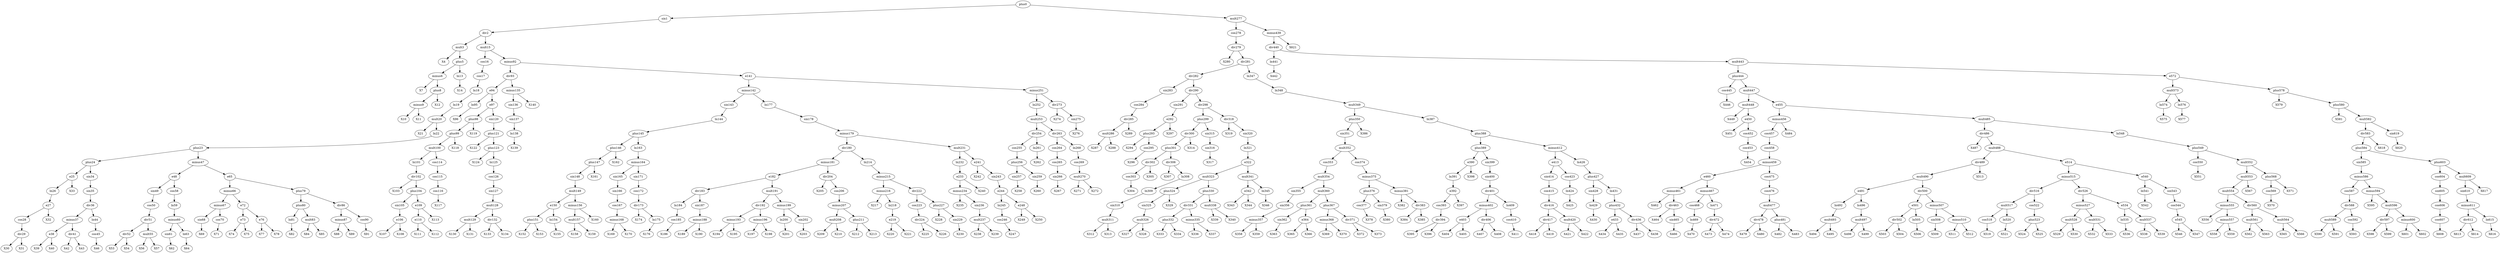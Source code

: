 digraph T {
	mult3 -> X4
	minus6 -> X7
	minus9 -> X10
	minus9 -> X11
	plus8 -> minus9
	plus8 -> X12
	minus6 -> plus8
	plus5 -> minus6
	ln13 -> X14
	plus5 -> ln13
	mult3 -> plus5
	div2 -> mult3
	mult20 -> X21
	div29 -> X30
	div29 -> X31
	cos28 -> div29
	e27 -> cos28
	e27 -> X32
	ln26 -> e27
	e25 -> ln26
	e25 -> X33
	plus24 -> e25
	e38 -> X39
	e38 -> X40
	minus37 -> e38
	div41 -> X42
	div41 -> X43
	minus37 -> div41
	div36 -> minus37
	cos45 -> X46
	ln44 -> cos45
	div36 -> ln44
	sin35 -> div36
	sin34 -> sin35
	plus24 -> sin34
	plus23 -> plus24
	div52 -> X53
	div52 -> X54
	div51 -> div52
	mult55 -> X56
	mult55 -> X57
	div51 -> mult55
	cos50 -> div51
	sin49 -> cos50
	e48 -> sin49
	sin61 -> X62
	minus60 -> sin61
	ln63 -> X64
	minus60 -> ln63
	ln59 -> minus60
	cos58 -> ln59
	e48 -> cos58
	minus47 -> e48
	sin68 -> X69
	minus67 -> sin68
	cos70 -> X71
	minus67 -> cos70
	minus66 -> minus67
	e73 -> X74
	e73 -> X75
	e72 -> e73
	e76 -> X77
	e76 -> X78
	e72 -> e76
	minus66 -> e72
	e65 -> minus66
	ln81 -> X82
	plus80 -> ln81
	mult83 -> X84
	mult83 -> X85
	plus80 -> mult83
	plus79 -> plus80
	minus87 -> X88
	minus87 -> X89
	div86 -> minus87
	cos90 -> X91
	div86 -> cos90
	plus79 -> div86
	e65 -> plus79
	minus47 -> e65
	plus23 -> minus47
	ln22 -> plus23
	mult20 -> ln22
	ln19 -> mult20
	ln18 -> ln19
	cos17 -> ln18
	cos16 -> cos17
	mult15 -> cos16
	ln95 -> X96
	e94 -> ln95
	div102 -> X103
	e106 -> X107
	e106 -> X108
	sin105 -> e106
	plus104 -> sin105
	e110 -> X111
	e110 -> X112
	e109 -> e110
	e109 -> X113
	plus104 -> e109
	div102 -> plus104
	ln101 -> div102
	mult100 -> ln101
	cos116 -> X117
	cos115 -> cos116
	cos114 -> cos115
	mult100 -> cos114
	plus99 -> mult100
	plus99 -> X118
	plus98 -> plus99
	plus98 -> X119
	e97 -> plus98
	plus121 -> X122
	plus123 -> X124
	mult129 -> X130
	mult129 -> X131
	mult128 -> mult129
	div132 -> X133
	div132 -> X134
	mult128 -> div132
	sin127 -> mult128
	cos126 -> sin127
	ln125 -> cos126
	plus123 -> ln125
	plus121 -> plus123
	sin120 -> plus121
	e97 -> sin120
	e94 -> e97
	div93 -> e94
	ln138 -> X139
	sin137 -> ln138
	sin136 -> sin137
	minus135 -> sin136
	minus135 -> X140
	div93 -> minus135
	minus92 -> div93
	plus151 -> X152
	plus151 -> X153
	e150 -> plus151
	ln154 -> X155
	e150 -> ln154
	mult149 -> e150
	mult157 -> X158
	mult157 -> X159
	minus156 -> mult157
	minus156 -> X160
	mult149 -> minus156
	sin148 -> mult149
	plus147 -> sin148
	plus147 -> X161
	plus146 -> plus147
	plus146 -> X162
	plus145 -> plus146
	minus168 -> X169
	minus168 -> X170
	cos167 -> minus168
	sin166 -> cos167
	sin165 -> sin166
	minus164 -> sin165
	div173 -> X174
	ln175 -> X176
	div173 -> ln175
	cos172 -> div173
	sin171 -> cos172
	minus164 -> sin171
	ln163 -> minus164
	plus145 -> ln163
	ln144 -> plus145
	sin143 -> ln144
	minus142 -> sin143
	cos185 -> X186
	ln184 -> cos185
	div183 -> ln184
	minus188 -> X189
	minus188 -> X190
	sin187 -> minus188
	div183 -> sin187
	e182 -> div183
	minus193 -> X194
	minus193 -> X195
	div192 -> minus193
	minus196 -> X197
	minus196 -> X198
	div192 -> minus196
	mult191 -> div192
	ln200 -> X201
	minus199 -> ln200
	sin202 -> X203
	minus199 -> sin202
	mult191 -> minus199
	e182 -> mult191
	minus181 -> e182
	div204 -> X205
	mult208 -> X209
	mult208 -> X210
	minus207 -> mult208
	plus211 -> X212
	plus211 -> X213
	minus207 -> plus211
	cos206 -> minus207
	div204 -> cos206
	minus181 -> div204
	div180 -> minus181
	minus216 -> X217
	e219 -> X220
	e219 -> X221
	ln218 -> e219
	minus216 -> ln218
	minus215 -> minus216
	div224 -> X225
	div224 -> X226
	cos223 -> div224
	div222 -> cos223
	plus227 -> X228
	sin229 -> X230
	plus227 -> sin229
	div222 -> plus227
	minus215 -> div222
	ln214 -> minus215
	div180 -> ln214
	minus179 -> div180
	minus234 -> X235
	mult237 -> X238
	mult237 -> X239
	sin236 -> mult237
	minus234 -> sin236
	e233 -> minus234
	e233 -> X240
	ln232 -> e233
	mult231 -> ln232
	e241 -> X242
	cos246 -> X247
	ln245 -> cos246
	e244 -> ln245
	e248 -> X249
	e248 -> X250
	e244 -> e248
	sin243 -> e244
	e241 -> sin243
	mult231 -> e241
	minus179 -> mult231
	sin178 -> minus179
	ln177 -> sin178
	minus142 -> ln177
	e141 -> minus142
	sin257 -> X258
	plus256 -> sin257
	sin259 -> X260
	plus256 -> sin259
	cos255 -> plus256
	div254 -> cos255
	ln261 -> X262
	div254 -> ln261
	mult253 -> div254
	sin266 -> X267
	cos265 -> sin266
	cos264 -> cos265
	div263 -> cos264
	mult270 -> X271
	mult270 -> X272
	cos269 -> mult270
	ln268 -> cos269
	div263 -> ln268
	mult253 -> div263
	ln252 -> mult253
	minus251 -> ln252
	div273 -> X274
	sin275 -> X276
	div273 -> sin275
	minus251 -> div273
	e141 -> minus251
	minus92 -> e141
	mult15 -> minus92
	div2 -> mult15
	sin1 -> div2
	plus0 -> sin1
	div279 -> X280
	mult286 -> X287
	mult286 -> X288
	div285 -> mult286
	div285 -> X289
	cos284 -> div285
	sin283 -> cos284
	div282 -> sin283
	plus293 -> X294
	cos295 -> X296
	plus293 -> cos295
	e292 -> plus293
	e292 -> X297
	sin291 -> e292
	div290 -> sin291
	cos303 -> X304
	div302 -> cos303
	div302 -> X305
	plus301 -> div302
	div306 -> X307
	mult311 -> X312
	mult311 -> X313
	sin310 -> mult311
	ln309 -> sin310
	ln308 -> ln309
	div306 -> ln308
	plus301 -> div306
	div300 -> plus301
	div300 -> X314
	plus299 -> div300
	sin316 -> X317
	sin315 -> sin316
	plus299 -> sin315
	div298 -> plus299
	div318 -> X319
	mult326 -> X327
	mult326 -> X328
	sin325 -> mult326
	plus324 -> sin325
	plus324 -> X329
	mult323 -> plus324
	plus332 -> X333
	plus332 -> X334
	div331 -> plus332
	minus335 -> X336
	minus335 -> X337
	div331 -> minus335
	plus330 -> div331
	mult338 -> X339
	mult338 -> X340
	plus330 -> mult338
	mult323 -> plus330
	e322 -> mult323
	e342 -> X343
	e342 -> X344
	mult341 -> e342
	ln345 -> X346
	mult341 -> ln345
	e322 -> mult341
	ln321 -> e322
	sin320 -> ln321
	div318 -> sin320
	div298 -> div318
	div290 -> div298
	div282 -> div290
	div281 -> div282
	minus357 -> X358
	minus357 -> X359
	sin356 -> minus357
	sin355 -> sin356
	mult354 -> sin355
	sin362 -> X363
	plus361 -> sin362
	e364 -> X365
	e364 -> X366
	plus361 -> e364
	mult360 -> plus361
	minus368 -> X369
	minus368 -> X370
	plus367 -> minus368
	div371 -> X372
	div371 -> X373
	plus367 -> div371
	mult360 -> plus367
	mult354 -> mult360
	cos353 -> mult354
	mult352 -> cos353
	cos377 -> X378
	plus376 -> cos377
	sin379 -> X380
	plus376 -> sin379
	minus375 -> plus376
	minus381 -> X382
	div383 -> X384
	div383 -> X385
	minus381 -> div383
	minus375 -> minus381
	cos374 -> minus375
	mult352 -> cos374
	sin351 -> mult352
	plus350 -> sin351
	plus350 -> X386
	mult349 -> plus350
	div394 -> X395
	div394 -> X396
	cos393 -> div394
	e392 -> cos393
	e392 -> X397
	ln391 -> e392
	e390 -> ln391
	e390 -> X398
	plus389 -> e390
	e403 -> X404
	e403 -> X405
	minus402 -> e403
	div406 -> X407
	div406 -> X408
	minus402 -> div406
	div401 -> minus402
	cos410 -> X411
	ln409 -> cos410
	div401 -> ln409
	sin400 -> div401
	sin399 -> sin400
	plus389 -> sin399
	plus388 -> plus389
	div417 -> X418
	div417 -> X419
	div416 -> div417
	mult420 -> X421
	mult420 -> X422
	div416 -> mult420
	cos415 -> div416
	sin414 -> cos415
	e413 -> sin414
	ln424 -> X425
	cos423 -> ln424
	e413 -> cos423
	minus412 -> e413
	ln429 -> X430
	sin428 -> ln429
	plus427 -> sin428
	e433 -> X434
	e433 -> X435
	plus432 -> e433
	div436 -> X437
	div436 -> X438
	plus432 -> div436
	ln431 -> plus432
	plus427 -> ln431
	ln426 -> plus427
	minus412 -> ln426
	plus388 -> minus412
	ln387 -> plus388
	mult349 -> ln387
	ln348 -> mult349
	ln347 -> ln348
	div281 -> ln347
	div279 -> div281
	cos278 -> div279
	mult277 -> cos278
	ln441 -> X442
	div440 -> ln441
	cos445 -> X446
	plus444 -> cos445
	mult448 -> X449
	e450 -> X451
	cos453 -> X454
	cos452 -> cos453
	e450 -> cos452
	mult448 -> e450
	mult447 -> mult448
	minus461 -> X462
	div463 -> X464
	sin465 -> X466
	div463 -> sin465
	minus461 -> div463
	e460 -> minus461
	ln469 -> X470
	cos468 -> ln469
	minus467 -> cos468
	div472 -> X473
	div472 -> X474
	ln471 -> div472
	minus467 -> ln471
	e460 -> minus467
	minus459 -> e460
	div478 -> X479
	div478 -> X480
	mult477 -> div478
	plus481 -> X482
	plus481 -> X483
	mult477 -> plus481
	cos476 -> mult477
	cos475 -> cos476
	minus459 -> cos475
	cos458 -> minus459
	cos457 -> cos458
	minus456 -> cos457
	minus456 -> X484
	e455 -> minus456
	div486 -> X487
	mult493 -> X494
	mult493 -> X495
	ln492 -> mult493
	e491 -> ln492
	mult497 -> X498
	mult497 -> X499
	ln496 -> mult497
	e491 -> ln496
	mult490 -> e491
	div502 -> X503
	div502 -> X504
	e501 -> div502
	ln505 -> X506
	e501 -> ln505
	div500 -> e501
	sin508 -> X509
	minus507 -> sin508
	minus510 -> X511
	minus510 -> X512
	minus507 -> minus510
	div500 -> minus507
	mult490 -> div500
	div489 -> mult490
	div489 -> X513
	mult488 -> div489
	cos518 -> X519
	mult517 -> cos518
	ln520 -> X521
	mult517 -> ln520
	div516 -> mult517
	plus523 -> X524
	plus523 -> X525
	cos522 -> plus523
	div516 -> cos522
	minus515 -> div516
	mult528 -> X529
	mult528 -> X530
	minus527 -> mult528
	mult531 -> X532
	mult531 -> X533
	minus527 -> mult531
	div526 -> minus527
	ln535 -> X536
	e534 -> ln535
	mult537 -> X538
	mult537 -> X539
	e534 -> mult537
	div526 -> e534
	minus515 -> div526
	e514 -> minus515
	ln541 -> X542
	e540 -> ln541
	e545 -> X546
	e545 -> X547
	cos544 -> e545
	sin543 -> cos544
	e540 -> sin543
	e514 -> e540
	mult488 -> e514
	div486 -> mult488
	mult485 -> div486
	cos550 -> X551
	plus549 -> cos550
	minus555 -> X556
	minus557 -> X558
	minus557 -> X559
	minus555 -> minus557
	mult554 -> minus555
	mult561 -> X562
	mult561 -> X563
	div560 -> mult561
	mult564 -> X565
	mult564 -> X566
	div560 -> mult564
	mult554 -> div560
	mult553 -> mult554
	mult553 -> X567
	mult552 -> mult553
	cos569 -> X570
	plus568 -> cos569
	plus568 -> X571
	mult552 -> plus568
	plus549 -> mult552
	ln548 -> plus549
	mult485 -> ln548
	e455 -> mult485
	mult447 -> e455
	plus444 -> mult447
	mult443 -> plus444
	ln574 -> X575
	mult573 -> ln574
	ln576 -> X577
	mult573 -> ln576
	e572 -> mult573
	plus578 -> X579
	plus580 -> X581
	mult589 -> X590
	mult589 -> X591
	div588 -> mult589
	cos592 -> X593
	div588 -> cos592
	cos587 -> div588
	minus586 -> cos587
	minus594 -> X595
	div597 -> X598
	div597 -> X599
	mult596 -> div597
	minus600 -> X601
	minus600 -> X602
	mult596 -> minus600
	minus594 -> mult596
	minus586 -> minus594
	sin585 -> minus586
	plus584 -> sin585
	cos607 -> X608
	cos606 -> cos607
	sin605 -> cos606
	cos604 -> sin605
	plus603 -> cos604
	div612 -> X613
	div612 -> X614
	minus611 -> div612
	ln615 -> X616
	minus611 -> ln615
	sin610 -> minus611
	mult609 -> sin610
	mult609 -> X617
	plus603 -> mult609
	plus584 -> plus603
	div583 -> plus584
	div583 -> X618
	mult582 -> div583
	sin619 -> X620
	mult582 -> sin619
	plus580 -> mult582
	plus578 -> plus580
	e572 -> plus578
	mult443 -> e572
	div440 -> mult443
	minus439 -> div440
	minus439 -> X621
	mult277 -> minus439
	plus0 -> mult277
}
